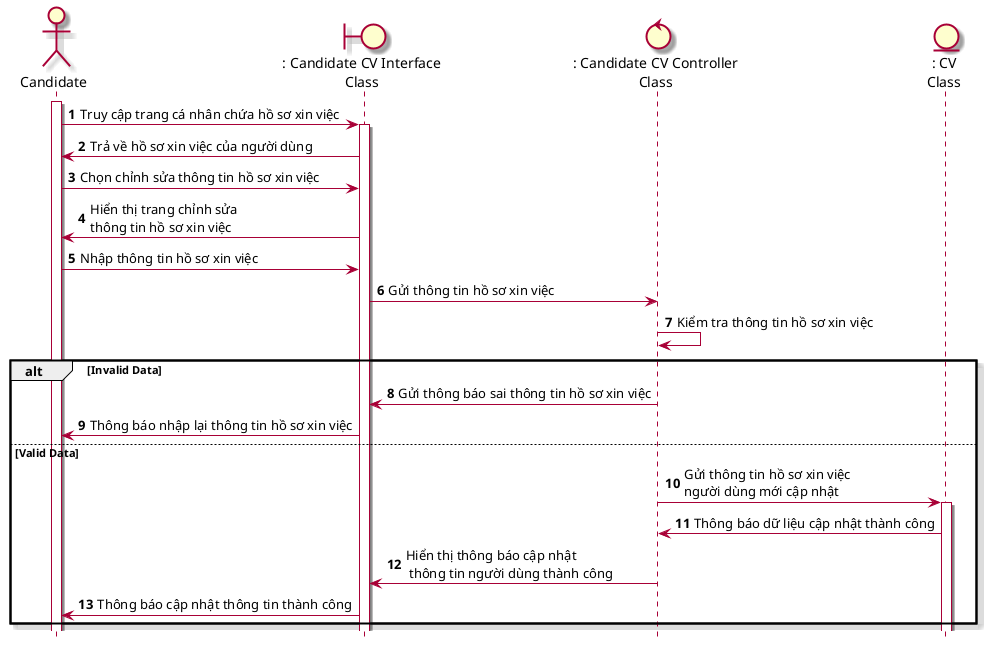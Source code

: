 @startuml SeqQuanLyHoSoXinViec
skin rose
hide footbox
actor candidate as "Candidate"
boundary candidateInterface as ": Candidate CV Interface\nClass"
control cVController as ": Candidate CV Controller\nClass"
entity CV as ": CV\nClass"
autonumber
candidate++
candidate-> candidateInterface++: Truy cập trang cá nhân chứa hồ sơ xin việc
candidateInterface->candidate: Trả về hồ sơ xin việc của người dùng
candidate-> candidateInterface: Chọn chỉnh sửa thông tin hồ sơ xin việc
candidateInterface-> candidate: Hiển thị trang chỉnh sửa\nthông tin hồ sơ xin việc
candidate -> candidateInterface: Nhập thông tin hồ sơ xin việc
candidateInterface->cVController: Gửi thông tin hồ sơ xin việc
cVController->cVController: Kiểm tra thông tin hồ sơ xin việc
alt Invalid Data
cVController->candidateInterface: Gửi thông báo sai thông tin hồ sơ xin việc
candidateInterface -> candidate: Thông báo nhập lại thông tin hồ sơ xin việc
else Valid Data
cVController -> CV++: Gửi thông tin hồ sơ xin việc \nngười dùng mới cập nhật
CV -> cVController: Thông báo dữ liệu cập nhật thành công
cVController -> candidateInterface: Hiển thị thông báo cập nhật\n thông tin người dùng thành công
candidateInterface -> candidate: Thông báo cập nhật thông tin thành công
end
@enduml